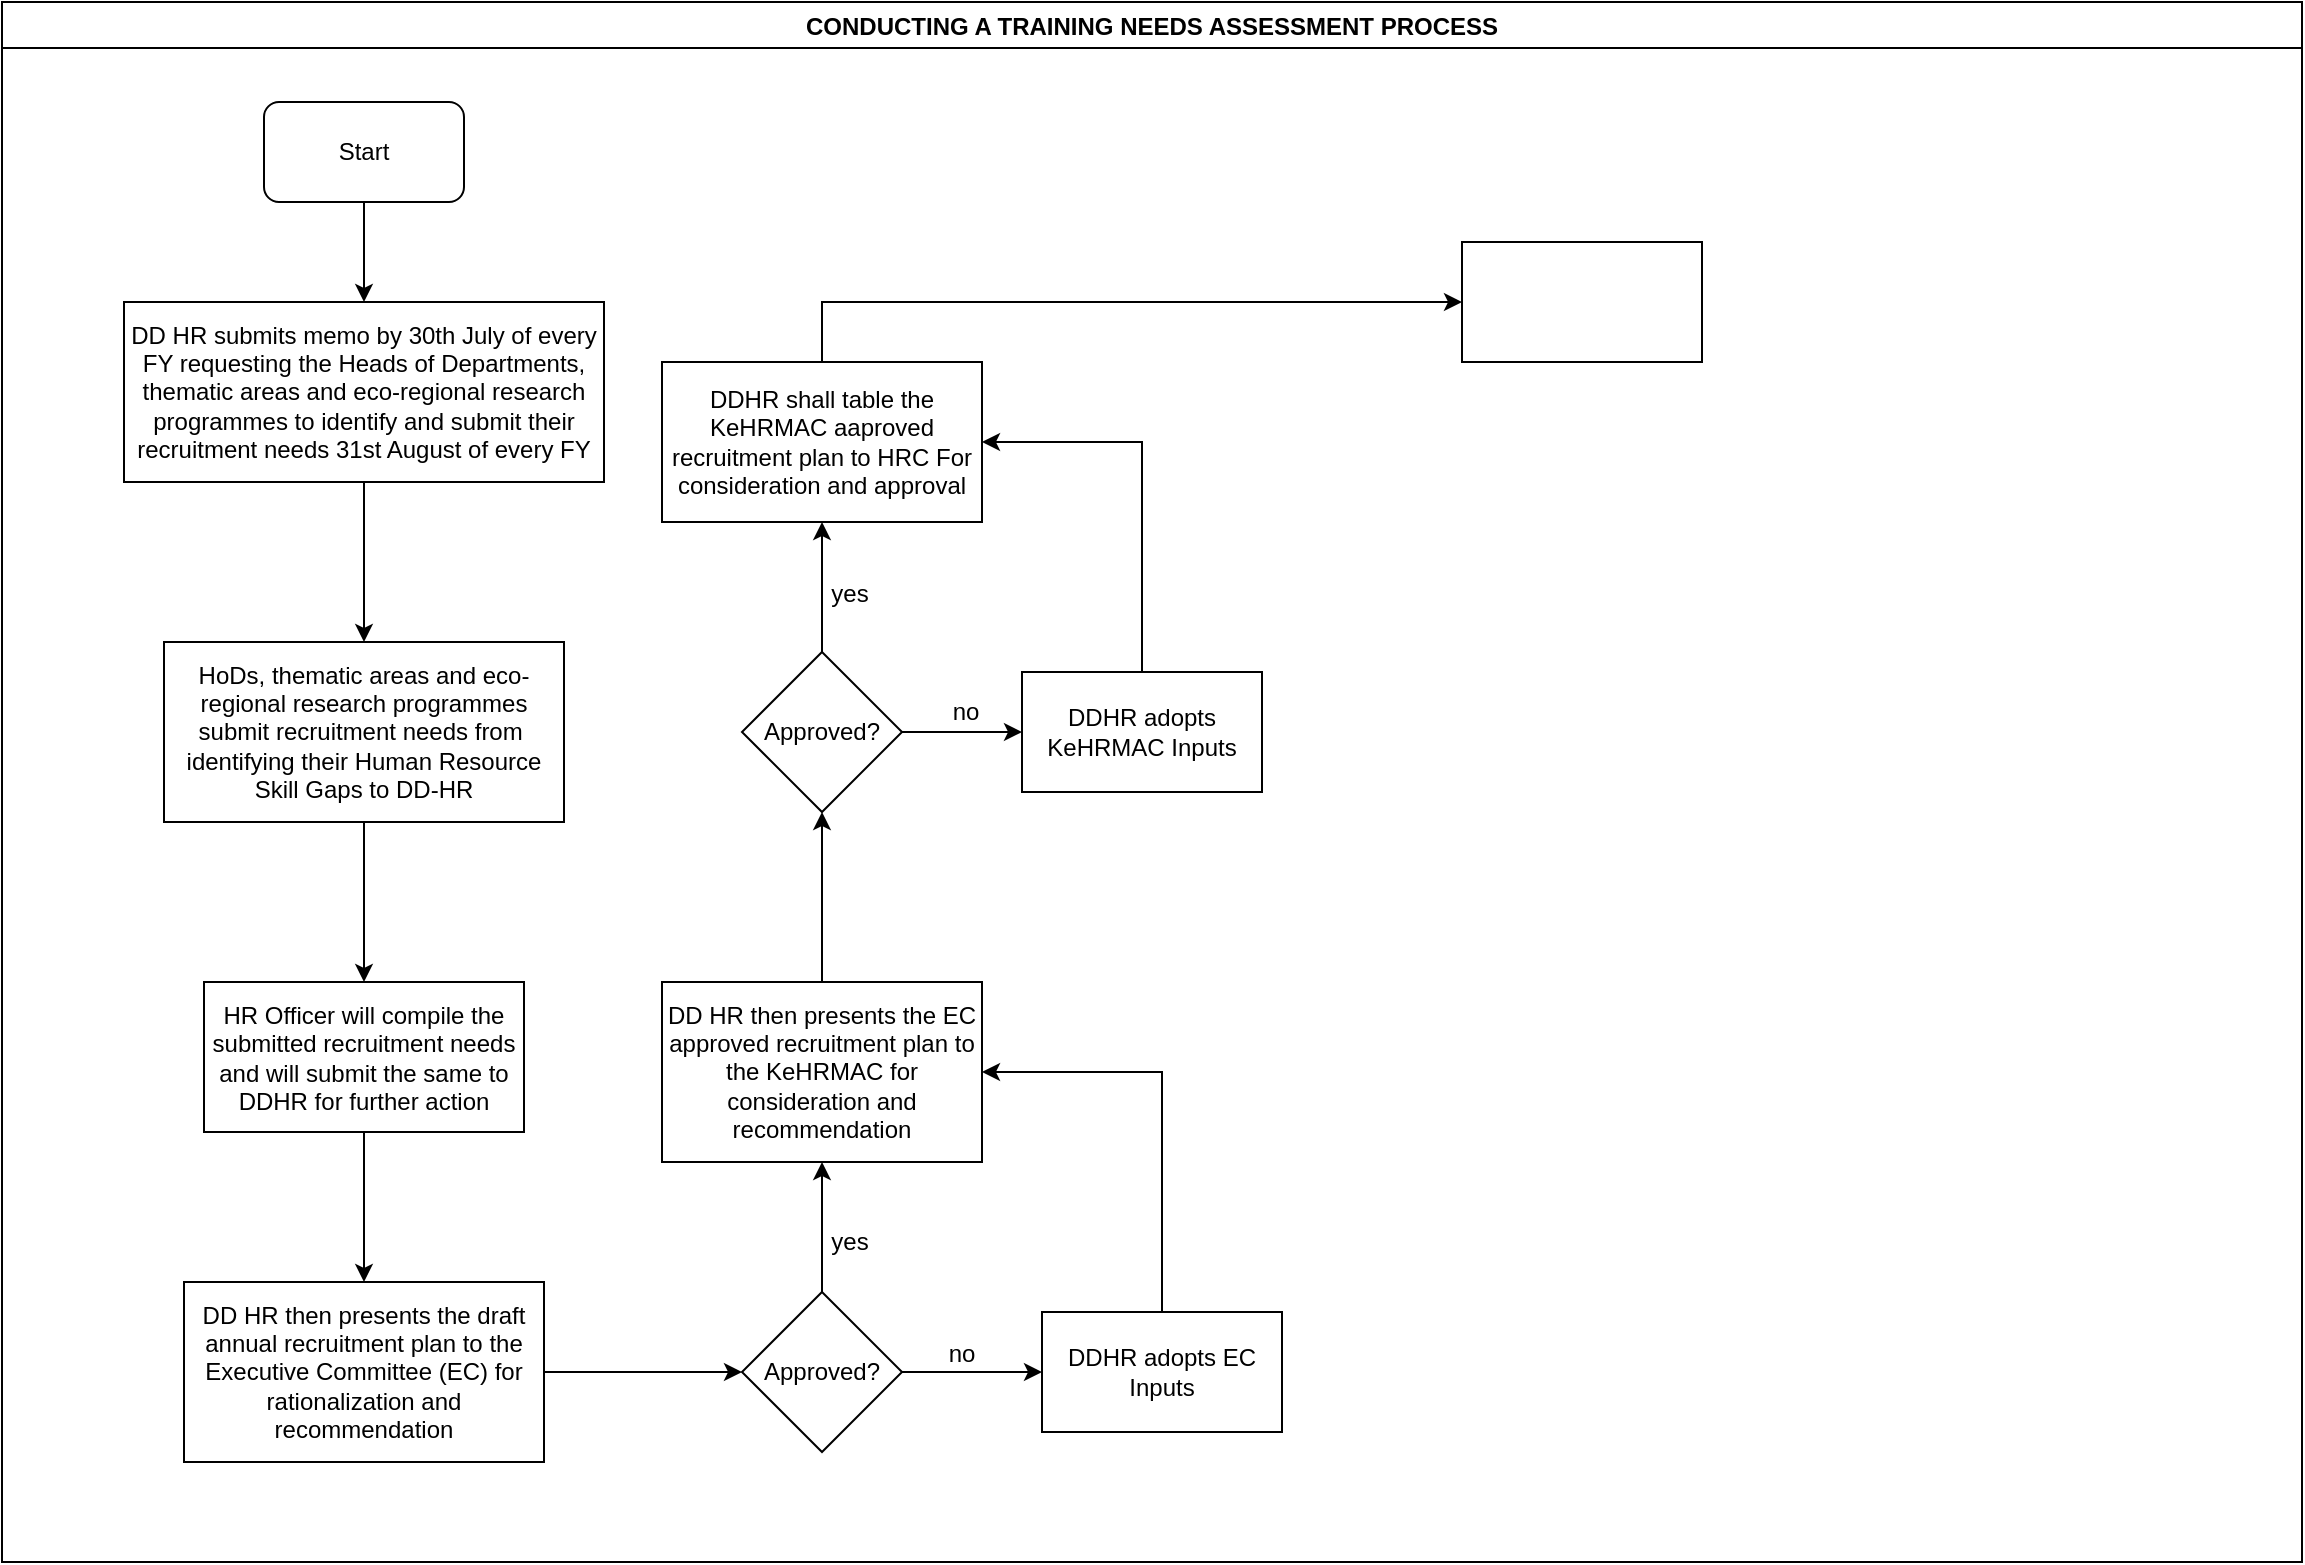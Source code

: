 <mxfile version="14.2.4" type="github">
  <diagram id="qqbpPhEREn-bMykAlWVB" name="Page-1">
    <mxGraphModel dx="1038" dy="547" grid="1" gridSize="10" guides="1" tooltips="1" connect="1" arrows="1" fold="1" page="1" pageScale="1" pageWidth="1169" pageHeight="827" math="0" shadow="0">
      <root>
        <mxCell id="0" />
        <mxCell id="1" parent="0" />
        <mxCell id="kVMKAQAATk6mwwqJ5JRx-32" value="CONDUCTING A TRAINING NEEDS ASSESSMENT PROCESS" style="swimlane;" vertex="1" parent="1">
          <mxGeometry x="20" y="10" width="1150" height="780" as="geometry" />
        </mxCell>
        <mxCell id="kVMKAQAATk6mwwqJ5JRx-33" value="Start" style="rounded=1;whiteSpace=wrap;html=1;" vertex="1" parent="kVMKAQAATk6mwwqJ5JRx-32">
          <mxGeometry x="131" y="50" width="100" height="50" as="geometry" />
        </mxCell>
        <mxCell id="kVMKAQAATk6mwwqJ5JRx-34" value="DD HR submits memo by 30th July of every FY requesting the Heads of Departments, thematic areas and eco-regional research programmes to identify and submit their recruitment needs 31st August of every FY" style="rounded=0;whiteSpace=wrap;html=1;" vertex="1" parent="kVMKAQAATk6mwwqJ5JRx-32">
          <mxGeometry x="61" y="150" width="240" height="90" as="geometry" />
        </mxCell>
        <mxCell id="kVMKAQAATk6mwwqJ5JRx-35" value="" style="edgeStyle=orthogonalEdgeStyle;rounded=0;orthogonalLoop=1;jettySize=auto;html=1;entryX=0.5;entryY=0;entryDx=0;entryDy=0;" edge="1" parent="kVMKAQAATk6mwwqJ5JRx-32" source="kVMKAQAATk6mwwqJ5JRx-33" target="kVMKAQAATk6mwwqJ5JRx-34">
          <mxGeometry relative="1" as="geometry">
            <mxPoint x="181" y="150" as="targetPoint" />
          </mxGeometry>
        </mxCell>
        <mxCell id="kVMKAQAATk6mwwqJ5JRx-63" value="HoDs, thematic areas and eco-regional research programmes submit recruitment needs from&amp;nbsp; identifying their Human Resource Skill Gaps to DD-HR" style="rounded=0;whiteSpace=wrap;html=1;" vertex="1" parent="kVMKAQAATk6mwwqJ5JRx-32">
          <mxGeometry x="81" y="320" width="200" height="90" as="geometry" />
        </mxCell>
        <mxCell id="kVMKAQAATk6mwwqJ5JRx-37" value="" style="edgeStyle=orthogonalEdgeStyle;rounded=0;orthogonalLoop=1;jettySize=auto;html=1;" edge="1" parent="kVMKAQAATk6mwwqJ5JRx-32" source="kVMKAQAATk6mwwqJ5JRx-34" target="kVMKAQAATk6mwwqJ5JRx-63">
          <mxGeometry relative="1" as="geometry">
            <mxPoint x="181" y="300" as="targetPoint" />
          </mxGeometry>
        </mxCell>
        <mxCell id="kVMKAQAATk6mwwqJ5JRx-66" value="DD HR then presents the draft annual recruitment plan to the Executive Committee (EC) for rationalization and recommendation" style="whiteSpace=wrap;html=1;rounded=0;" vertex="1" parent="kVMKAQAATk6mwwqJ5JRx-32">
          <mxGeometry x="91" y="640" width="180" height="90" as="geometry" />
        </mxCell>
        <mxCell id="kVMKAQAATk6mwwqJ5JRx-70" value="Approved?" style="rhombus;whiteSpace=wrap;html=1;" vertex="1" parent="kVMKAQAATk6mwwqJ5JRx-32">
          <mxGeometry x="370" y="645" width="80" height="80" as="geometry" />
        </mxCell>
        <mxCell id="kVMKAQAATk6mwwqJ5JRx-69" value="" style="edgeStyle=orthogonalEdgeStyle;rounded=0;orthogonalLoop=1;jettySize=auto;html=1;entryX=0;entryY=0.5;entryDx=0;entryDy=0;" edge="1" parent="kVMKAQAATk6mwwqJ5JRx-32" source="kVMKAQAATk6mwwqJ5JRx-66" target="kVMKAQAATk6mwwqJ5JRx-70">
          <mxGeometry relative="1" as="geometry">
            <mxPoint x="400" y="685" as="targetPoint" />
          </mxGeometry>
        </mxCell>
        <mxCell id="kVMKAQAATk6mwwqJ5JRx-75" value="DDHR adopts EC Inputs" style="rounded=0;whiteSpace=wrap;html=1;" vertex="1" parent="kVMKAQAATk6mwwqJ5JRx-32">
          <mxGeometry x="520" y="655" width="120" height="60" as="geometry" />
        </mxCell>
        <mxCell id="kVMKAQAATk6mwwqJ5JRx-74" value="" style="edgeStyle=orthogonalEdgeStyle;rounded=0;orthogonalLoop=1;jettySize=auto;html=1;" edge="1" parent="kVMKAQAATk6mwwqJ5JRx-32" source="kVMKAQAATk6mwwqJ5JRx-70" target="kVMKAQAATk6mwwqJ5JRx-75">
          <mxGeometry relative="1" as="geometry">
            <mxPoint x="540" y="685" as="targetPoint" />
          </mxGeometry>
        </mxCell>
        <mxCell id="kVMKAQAATk6mwwqJ5JRx-71" value="DD HR then presents the EC approved recruitment plan to the KeHRMAC for consideration and recommendation" style="whiteSpace=wrap;html=1;" vertex="1" parent="kVMKAQAATk6mwwqJ5JRx-32">
          <mxGeometry x="330" y="490" width="160" height="90" as="geometry" />
        </mxCell>
        <mxCell id="kVMKAQAATk6mwwqJ5JRx-72" value="" style="edgeStyle=orthogonalEdgeStyle;rounded=0;orthogonalLoop=1;jettySize=auto;html=1;" edge="1" parent="kVMKAQAATk6mwwqJ5JRx-32" source="kVMKAQAATk6mwwqJ5JRx-70" target="kVMKAQAATk6mwwqJ5JRx-71">
          <mxGeometry relative="1" as="geometry" />
        </mxCell>
        <mxCell id="kVMKAQAATk6mwwqJ5JRx-77" value="" style="edgeStyle=orthogonalEdgeStyle;rounded=0;orthogonalLoop=1;jettySize=auto;html=1;entryX=1;entryY=0.5;entryDx=0;entryDy=0;exitX=0.5;exitY=0;exitDx=0;exitDy=0;" edge="1" parent="kVMKAQAATk6mwwqJ5JRx-32" source="kVMKAQAATk6mwwqJ5JRx-75" target="kVMKAQAATk6mwwqJ5JRx-71">
          <mxGeometry relative="1" as="geometry">
            <mxPoint x="580" y="575" as="targetPoint" />
            <Array as="points">
              <mxPoint x="580" y="535" />
            </Array>
          </mxGeometry>
        </mxCell>
        <mxCell id="kVMKAQAATk6mwwqJ5JRx-78" value="yes" style="text;html=1;strokeColor=none;fillColor=none;align=center;verticalAlign=middle;whiteSpace=wrap;rounded=0;" vertex="1" parent="kVMKAQAATk6mwwqJ5JRx-32">
          <mxGeometry x="404" y="610" width="40" height="20" as="geometry" />
        </mxCell>
        <mxCell id="kVMKAQAATk6mwwqJ5JRx-79" value="no" style="text;html=1;strokeColor=none;fillColor=none;align=center;verticalAlign=middle;whiteSpace=wrap;rounded=0;" vertex="1" parent="kVMKAQAATk6mwwqJ5JRx-32">
          <mxGeometry x="460" y="666" width="40" height="20" as="geometry" />
        </mxCell>
        <mxCell id="kVMKAQAATk6mwwqJ5JRx-82" value="DDHR shall table the KeHRMAC aaproved recruitment plan to HRC For consideration and approval" style="whiteSpace=wrap;html=1;" vertex="1" parent="kVMKAQAATk6mwwqJ5JRx-32">
          <mxGeometry x="330" y="180" width="160" height="80" as="geometry" />
        </mxCell>
        <mxCell id="kVMKAQAATk6mwwqJ5JRx-92" value="" style="whiteSpace=wrap;html=1;" vertex="1" parent="kVMKAQAATk6mwwqJ5JRx-32">
          <mxGeometry x="730" y="120" width="120" height="60" as="geometry" />
        </mxCell>
        <mxCell id="kVMKAQAATk6mwwqJ5JRx-93" value="" style="edgeStyle=orthogonalEdgeStyle;rounded=0;orthogonalLoop=1;jettySize=auto;html=1;exitX=0.5;exitY=0;exitDx=0;exitDy=0;" edge="1" parent="kVMKAQAATk6mwwqJ5JRx-32" source="kVMKAQAATk6mwwqJ5JRx-82" target="kVMKAQAATk6mwwqJ5JRx-92">
          <mxGeometry relative="1" as="geometry" />
        </mxCell>
        <mxCell id="kVMKAQAATk6mwwqJ5JRx-67" value="" style="edgeStyle=orthogonalEdgeStyle;rounded=0;orthogonalLoop=1;jettySize=auto;html=1;" edge="1" parent="1" source="kVMKAQAATk6mwwqJ5JRx-64" target="kVMKAQAATk6mwwqJ5JRx-66">
          <mxGeometry relative="1" as="geometry" />
        </mxCell>
        <mxCell id="kVMKAQAATk6mwwqJ5JRx-64" value="HR Officer will compile the submitted recruitment needs and will submit the same to DDHR for further action" style="whiteSpace=wrap;html=1;rounded=0;" vertex="1" parent="1">
          <mxGeometry x="121" y="500" width="160" height="75" as="geometry" />
        </mxCell>
        <mxCell id="kVMKAQAATk6mwwqJ5JRx-65" value="" style="edgeStyle=orthogonalEdgeStyle;rounded=0;orthogonalLoop=1;jettySize=auto;html=1;" edge="1" parent="1" source="kVMKAQAATk6mwwqJ5JRx-63" target="kVMKAQAATk6mwwqJ5JRx-64">
          <mxGeometry relative="1" as="geometry" />
        </mxCell>
        <mxCell id="kVMKAQAATk6mwwqJ5JRx-83" value="" style="edgeStyle=orthogonalEdgeStyle;rounded=0;orthogonalLoop=1;jettySize=auto;html=1;" edge="1" parent="1" source="kVMKAQAATk6mwwqJ5JRx-80" target="kVMKAQAATk6mwwqJ5JRx-82">
          <mxGeometry relative="1" as="geometry" />
        </mxCell>
        <mxCell id="kVMKAQAATk6mwwqJ5JRx-85" value="" style="edgeStyle=orthogonalEdgeStyle;rounded=0;orthogonalLoop=1;jettySize=auto;html=1;" edge="1" parent="1" source="kVMKAQAATk6mwwqJ5JRx-80" target="kVMKAQAATk6mwwqJ5JRx-84">
          <mxGeometry relative="1" as="geometry" />
        </mxCell>
        <mxCell id="kVMKAQAATk6mwwqJ5JRx-80" value="Approved?" style="rhombus;whiteSpace=wrap;html=1;" vertex="1" parent="1">
          <mxGeometry x="390" y="335" width="80" height="80" as="geometry" />
        </mxCell>
        <mxCell id="kVMKAQAATk6mwwqJ5JRx-81" value="" style="edgeStyle=orthogonalEdgeStyle;rounded=0;orthogonalLoop=1;jettySize=auto;html=1;" edge="1" parent="1" source="kVMKAQAATk6mwwqJ5JRx-71" target="kVMKAQAATk6mwwqJ5JRx-80">
          <mxGeometry relative="1" as="geometry" />
        </mxCell>
        <mxCell id="kVMKAQAATk6mwwqJ5JRx-89" value="" style="edgeStyle=orthogonalEdgeStyle;rounded=0;orthogonalLoop=1;jettySize=auto;html=1;entryX=1;entryY=0.5;entryDx=0;entryDy=0;exitX=0.5;exitY=0;exitDx=0;exitDy=0;" edge="1" parent="1" source="kVMKAQAATk6mwwqJ5JRx-84" target="kVMKAQAATk6mwwqJ5JRx-82">
          <mxGeometry relative="1" as="geometry">
            <mxPoint x="590" y="265" as="targetPoint" />
          </mxGeometry>
        </mxCell>
        <mxCell id="kVMKAQAATk6mwwqJ5JRx-84" value="DDHR adopts KeHRMAC  Inputs" style="whiteSpace=wrap;html=1;" vertex="1" parent="1">
          <mxGeometry x="530" y="345" width="120" height="60" as="geometry" />
        </mxCell>
        <mxCell id="kVMKAQAATk6mwwqJ5JRx-90" value="no" style="text;html=1;strokeColor=none;fillColor=none;align=center;verticalAlign=middle;whiteSpace=wrap;rounded=0;" vertex="1" parent="1">
          <mxGeometry x="482" y="355" width="40" height="20" as="geometry" />
        </mxCell>
        <mxCell id="kVMKAQAATk6mwwqJ5JRx-91" value="yes" style="text;html=1;strokeColor=none;fillColor=none;align=center;verticalAlign=middle;whiteSpace=wrap;rounded=0;" vertex="1" parent="1">
          <mxGeometry x="424" y="296" width="40" height="20" as="geometry" />
        </mxCell>
      </root>
    </mxGraphModel>
  </diagram>
</mxfile>
